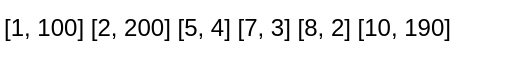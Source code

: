 <mxfile version="23.1.5" type="github">
  <diagram name="Страница — 1" id="vX_b4G22PCWqg7OfJzsh">
    <mxGraphModel dx="880" dy="434" grid="1" gridSize="10" guides="1" tooltips="1" connect="1" arrows="1" fold="1" page="1" pageScale="1" pageWidth="827" pageHeight="1169" math="0" shadow="0">
      <root>
        <mxCell id="0" />
        <mxCell id="1" parent="0" />
        <mxCell id="O3aZTYLzmlCZIFBhzbSR-2" value="[1, 100] [2, 200] [5, 4] [7, 3] [8, 2] [10, 190]" style="text;whiteSpace=wrap;" vertex="1" parent="1">
          <mxGeometry x="480" y="260" width="260" height="40" as="geometry" />
        </mxCell>
      </root>
    </mxGraphModel>
  </diagram>
</mxfile>
